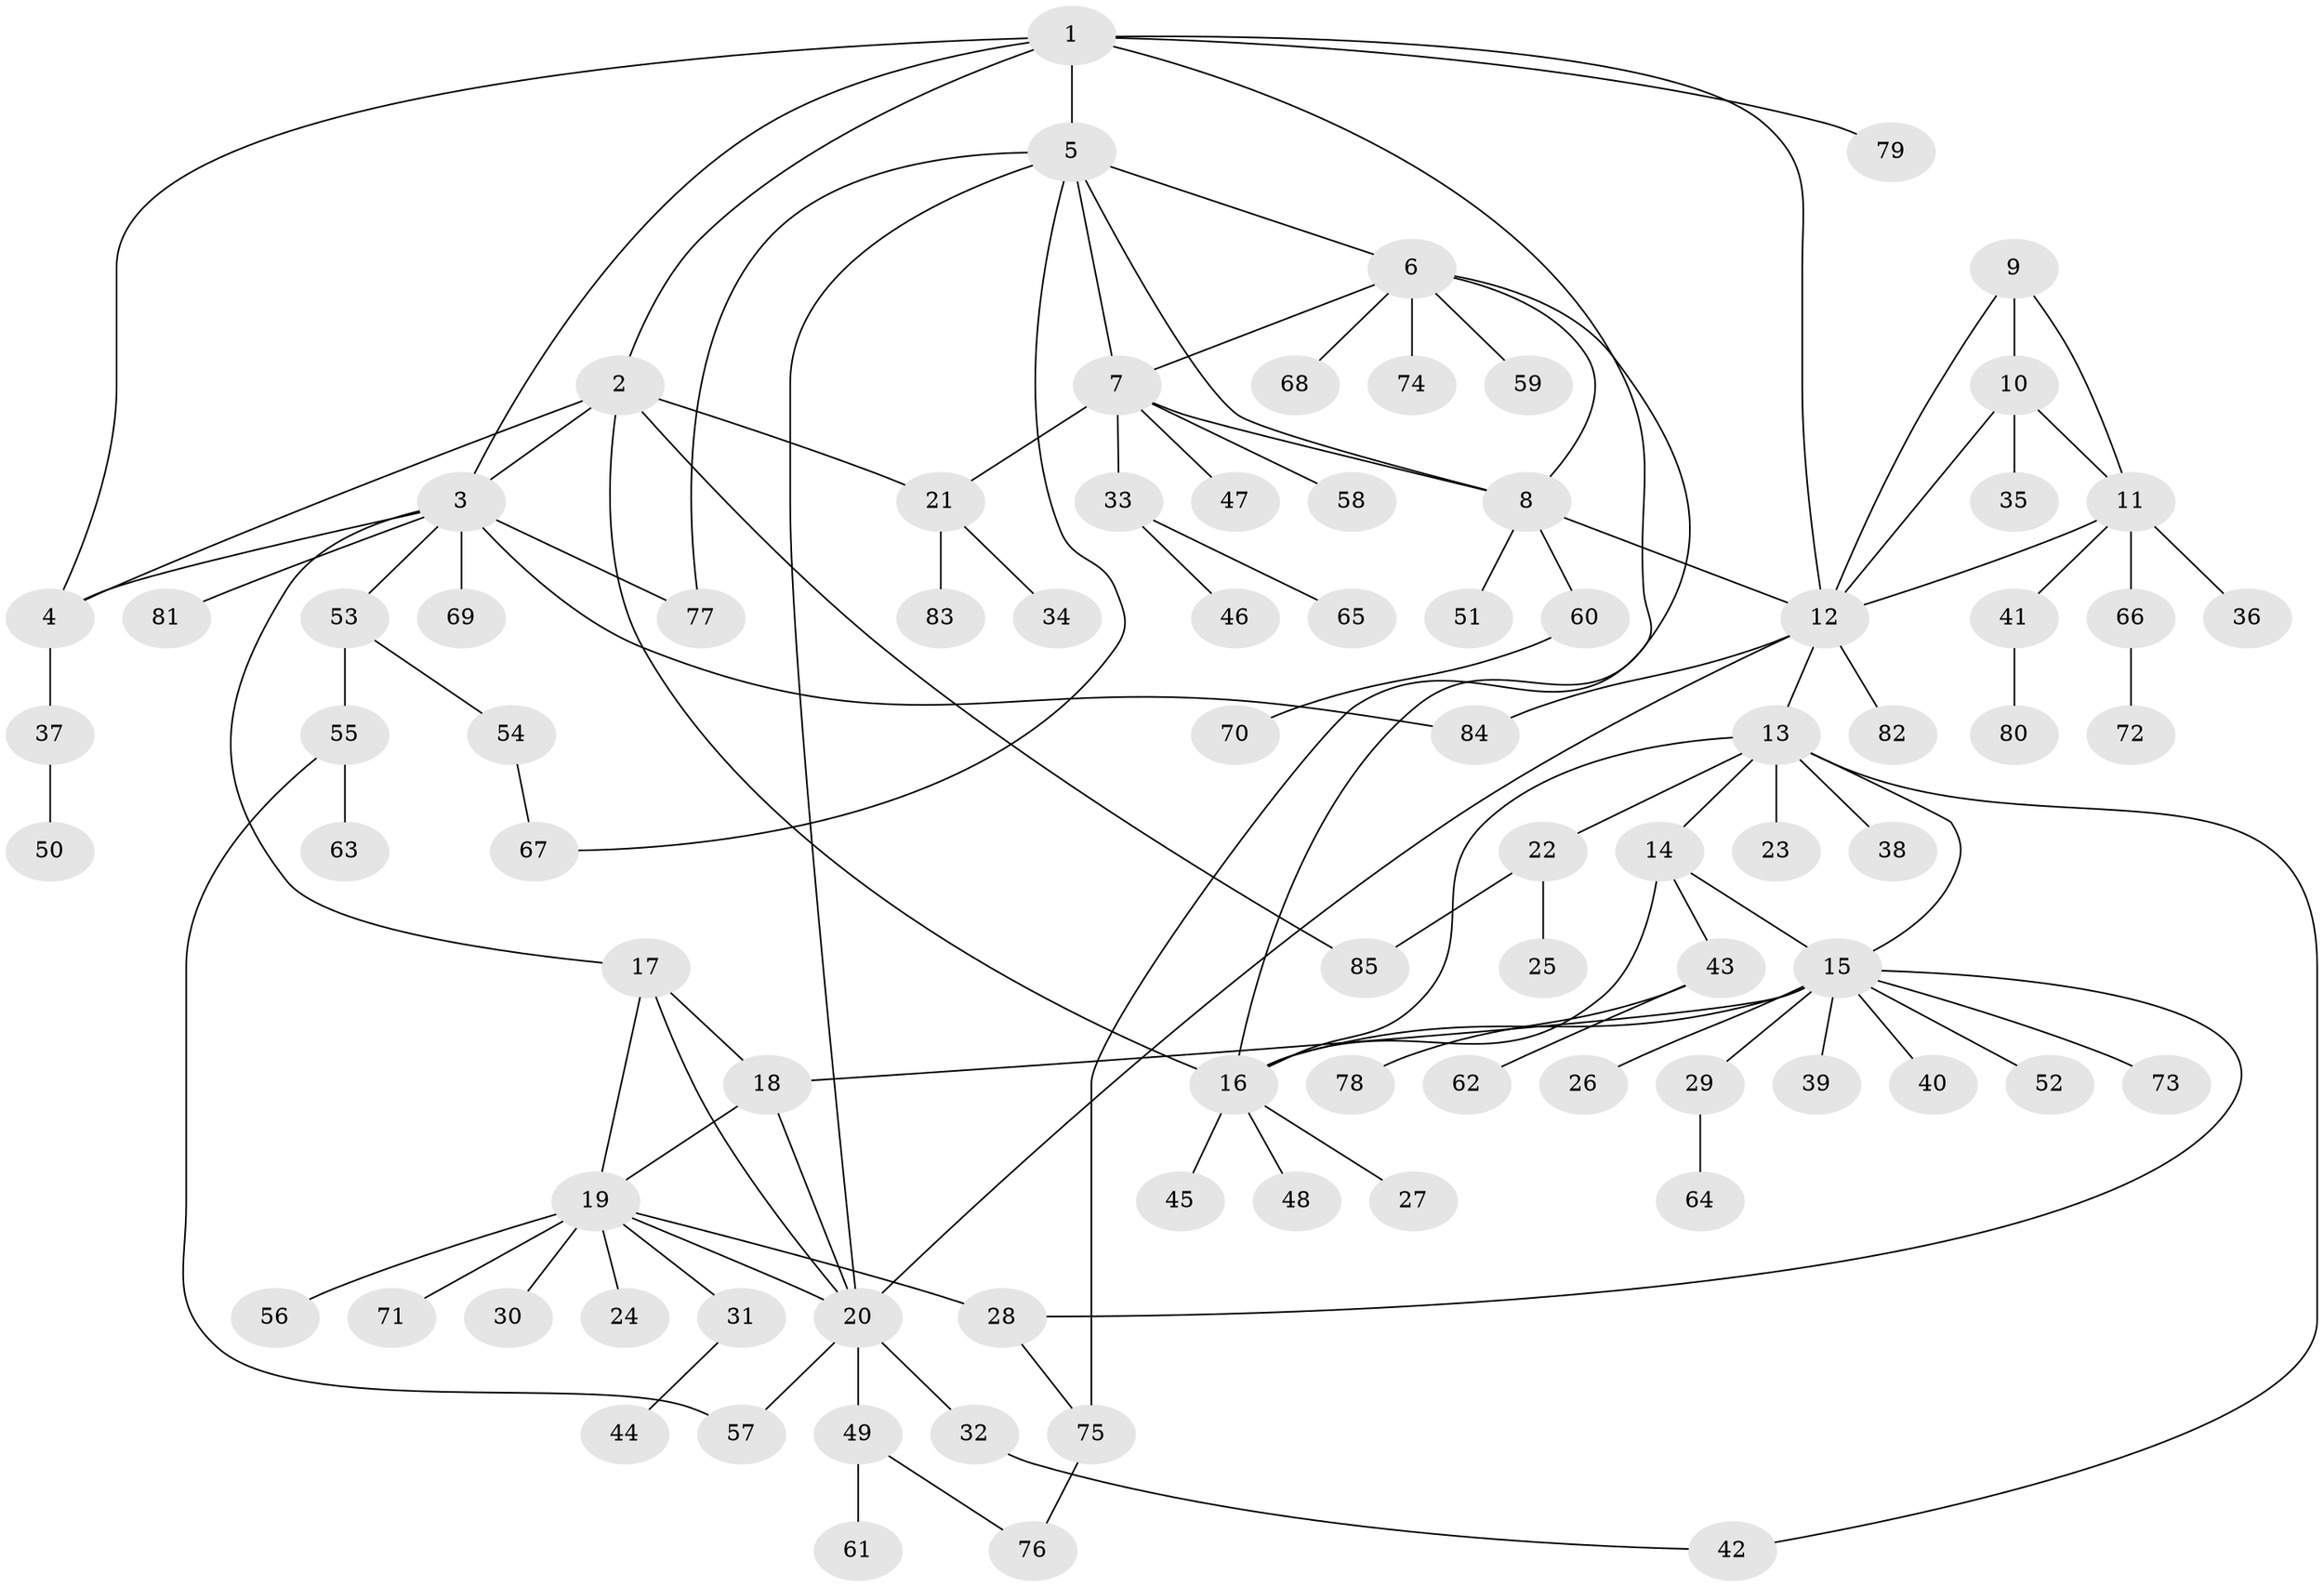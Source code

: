 // Generated by graph-tools (version 1.1) at 2025/37/03/09/25 02:37:35]
// undirected, 85 vertices, 115 edges
graph export_dot {
graph [start="1"]
  node [color=gray90,style=filled];
  1;
  2;
  3;
  4;
  5;
  6;
  7;
  8;
  9;
  10;
  11;
  12;
  13;
  14;
  15;
  16;
  17;
  18;
  19;
  20;
  21;
  22;
  23;
  24;
  25;
  26;
  27;
  28;
  29;
  30;
  31;
  32;
  33;
  34;
  35;
  36;
  37;
  38;
  39;
  40;
  41;
  42;
  43;
  44;
  45;
  46;
  47;
  48;
  49;
  50;
  51;
  52;
  53;
  54;
  55;
  56;
  57;
  58;
  59;
  60;
  61;
  62;
  63;
  64;
  65;
  66;
  67;
  68;
  69;
  70;
  71;
  72;
  73;
  74;
  75;
  76;
  77;
  78;
  79;
  80;
  81;
  82;
  83;
  84;
  85;
  1 -- 2;
  1 -- 3;
  1 -- 4;
  1 -- 5;
  1 -- 12;
  1 -- 75;
  1 -- 79;
  2 -- 3;
  2 -- 4;
  2 -- 16;
  2 -- 21;
  2 -- 85;
  3 -- 4;
  3 -- 17;
  3 -- 53;
  3 -- 69;
  3 -- 77;
  3 -- 81;
  3 -- 84;
  4 -- 37;
  5 -- 6;
  5 -- 7;
  5 -- 8;
  5 -- 20;
  5 -- 67;
  5 -- 77;
  6 -- 7;
  6 -- 8;
  6 -- 16;
  6 -- 59;
  6 -- 68;
  6 -- 74;
  7 -- 8;
  7 -- 21;
  7 -- 33;
  7 -- 47;
  7 -- 58;
  8 -- 12;
  8 -- 51;
  8 -- 60;
  9 -- 10;
  9 -- 11;
  9 -- 12;
  10 -- 11;
  10 -- 12;
  10 -- 35;
  11 -- 12;
  11 -- 36;
  11 -- 41;
  11 -- 66;
  12 -- 13;
  12 -- 20;
  12 -- 82;
  12 -- 84;
  13 -- 14;
  13 -- 15;
  13 -- 16;
  13 -- 22;
  13 -- 23;
  13 -- 38;
  13 -- 42;
  14 -- 15;
  14 -- 16;
  14 -- 43;
  15 -- 16;
  15 -- 18;
  15 -- 26;
  15 -- 28;
  15 -- 29;
  15 -- 39;
  15 -- 40;
  15 -- 52;
  15 -- 73;
  16 -- 27;
  16 -- 45;
  16 -- 48;
  17 -- 18;
  17 -- 19;
  17 -- 20;
  18 -- 19;
  18 -- 20;
  19 -- 20;
  19 -- 24;
  19 -- 28;
  19 -- 30;
  19 -- 31;
  19 -- 56;
  19 -- 71;
  20 -- 32;
  20 -- 49;
  20 -- 57;
  21 -- 34;
  21 -- 83;
  22 -- 25;
  22 -- 85;
  28 -- 75;
  29 -- 64;
  31 -- 44;
  32 -- 42;
  33 -- 46;
  33 -- 65;
  37 -- 50;
  41 -- 80;
  43 -- 62;
  43 -- 78;
  49 -- 61;
  49 -- 76;
  53 -- 54;
  53 -- 55;
  54 -- 67;
  55 -- 57;
  55 -- 63;
  60 -- 70;
  66 -- 72;
  75 -- 76;
}
